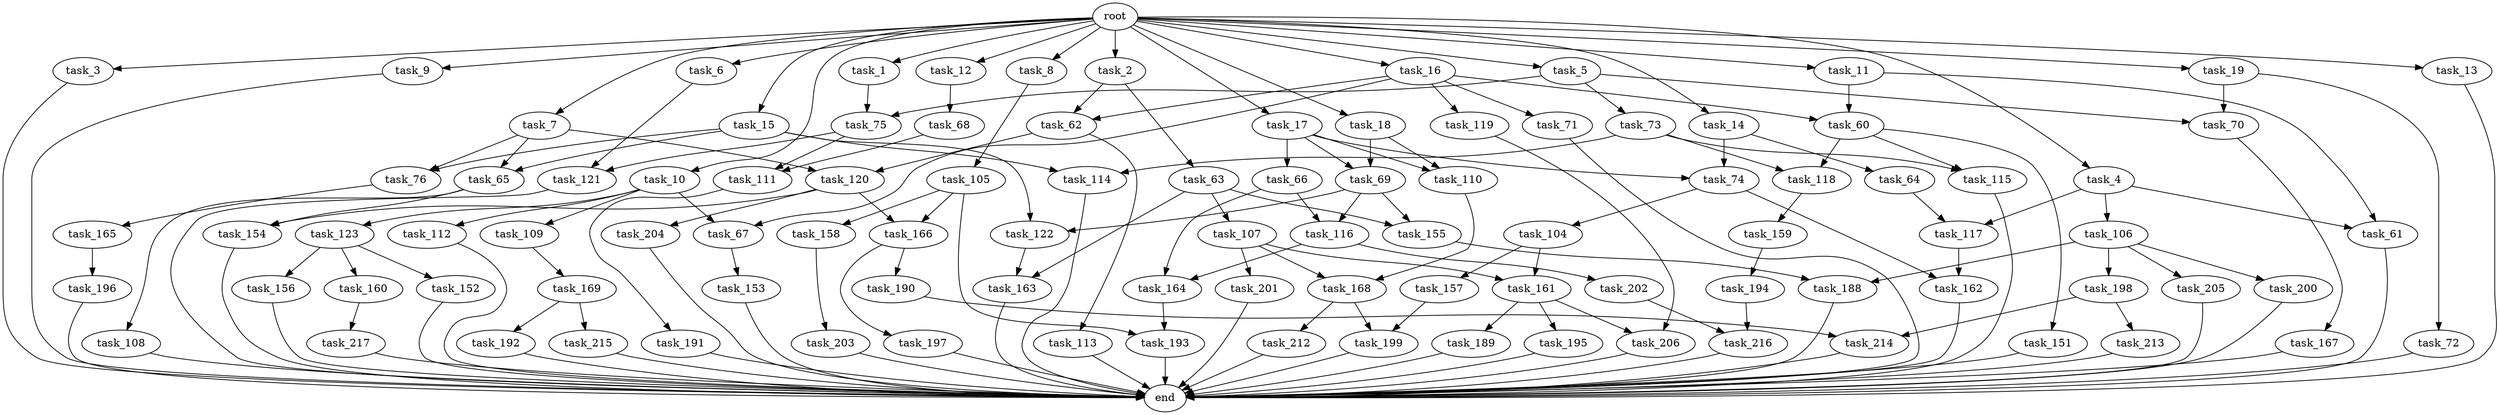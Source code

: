 digraph G {
  root [size="0.000000"];
  task_1 [size="1024.000000"];
  task_2 [size="1024.000000"];
  task_3 [size="1024.000000"];
  task_4 [size="1024.000000"];
  task_5 [size="1024.000000"];
  task_6 [size="1024.000000"];
  task_7 [size="1024.000000"];
  task_8 [size="1024.000000"];
  task_9 [size="1024.000000"];
  task_10 [size="1024.000000"];
  task_11 [size="1024.000000"];
  task_12 [size="1024.000000"];
  task_13 [size="1024.000000"];
  task_14 [size="1024.000000"];
  task_15 [size="1024.000000"];
  task_16 [size="1024.000000"];
  task_17 [size="1024.000000"];
  task_18 [size="1024.000000"];
  task_19 [size="1024.000000"];
  task_60 [size="1073741824000.000000"];
  task_61 [size="1168231104512.000000"];
  task_62 [size="429496729600.000000"];
  task_63 [size="214748364800.000000"];
  task_64 [size="137438953472.000000"];
  task_65 [size="970662608896.000000"];
  task_66 [size="77309411328.000000"];
  task_67 [size="1073741824000.000000"];
  task_68 [size="34359738368.000000"];
  task_69 [size="154618822656.000000"];
  task_70 [size="386547056640.000000"];
  task_71 [size="214748364800.000000"];
  task_72 [size="309237645312.000000"];
  task_73 [size="77309411328.000000"];
  task_74 [size="214748364800.000000"];
  task_75 [size="936302870528.000000"];
  task_76 [size="970662608896.000000"];
  task_104 [size="214748364800.000000"];
  task_105 [size="214748364800.000000"];
  task_106 [size="309237645312.000000"];
  task_107 [size="420906795008.000000"];
  task_108 [size="137438953472.000000"];
  task_109 [size="858993459200.000000"];
  task_110 [size="154618822656.000000"];
  task_111 [size="627065225216.000000"];
  task_112 [size="858993459200.000000"];
  task_113 [size="858993459200.000000"];
  task_114 [size="627065225216.000000"];
  task_115 [size="111669149696.000000"];
  task_116 [size="352187318272.000000"];
  task_117 [size="618475290624.000000"];
  task_118 [size="111669149696.000000"];
  task_119 [size="214748364800.000000"];
  task_120 [size="1279900254208.000000"];
  task_121 [size="764504178688.000000"];
  task_122 [size="687194767360.000000"];
  task_123 [size="858993459200.000000"];
  task_151 [size="34359738368.000000"];
  task_152 [size="309237645312.000000"];
  task_153 [size="695784701952.000000"];
  task_154 [size="274877906944.000000"];
  task_155 [size="558345748480.000000"];
  task_156 [size="309237645312.000000"];
  task_157 [size="549755813888.000000"];
  task_158 [size="77309411328.000000"];
  task_159 [size="214748364800.000000"];
  task_160 [size="309237645312.000000"];
  task_161 [size="1099511627776.000000"];
  task_162 [size="292057776128.000000"];
  task_163 [size="970662608896.000000"];
  task_164 [size="429496729600.000000"];
  task_165 [size="77309411328.000000"];
  task_166 [size="214748364800.000000"];
  task_167 [size="34359738368.000000"];
  task_168 [size="858993459200.000000"];
  task_169 [size="858993459200.000000"];
  task_188 [size="996432412672.000000"];
  task_189 [size="858993459200.000000"];
  task_190 [size="420906795008.000000"];
  task_191 [size="695784701952.000000"];
  task_192 [size="549755813888.000000"];
  task_193 [size="154618822656.000000"];
  task_194 [size="34359738368.000000"];
  task_195 [size="858993459200.000000"];
  task_196 [size="695784701952.000000"];
  task_197 [size="420906795008.000000"];
  task_198 [size="858993459200.000000"];
  task_199 [size="343597383680.000000"];
  task_200 [size="858993459200.000000"];
  task_201 [size="549755813888.000000"];
  task_202 [size="214748364800.000000"];
  task_203 [size="309237645312.000000"];
  task_204 [size="137438953472.000000"];
  task_205 [size="858993459200.000000"];
  task_206 [size="1073741824000.000000"];
  task_212 [size="309237645312.000000"];
  task_213 [size="214748364800.000000"];
  task_214 [size="429496729600.000000"];
  task_215 [size="549755813888.000000"];
  task_216 [size="833223655424.000000"];
  task_217 [size="34359738368.000000"];
  end [size="0.000000"];

  root -> task_1 [size="1.000000"];
  root -> task_2 [size="1.000000"];
  root -> task_3 [size="1.000000"];
  root -> task_4 [size="1.000000"];
  root -> task_5 [size="1.000000"];
  root -> task_6 [size="1.000000"];
  root -> task_7 [size="1.000000"];
  root -> task_8 [size="1.000000"];
  root -> task_9 [size="1.000000"];
  root -> task_10 [size="1.000000"];
  root -> task_11 [size="1.000000"];
  root -> task_12 [size="1.000000"];
  root -> task_13 [size="1.000000"];
  root -> task_14 [size="1.000000"];
  root -> task_15 [size="1.000000"];
  root -> task_16 [size="1.000000"];
  root -> task_17 [size="1.000000"];
  root -> task_18 [size="1.000000"];
  root -> task_19 [size="1.000000"];
  task_1 -> task_75 [size="838860800.000000"];
  task_2 -> task_62 [size="209715200.000000"];
  task_2 -> task_63 [size="209715200.000000"];
  task_3 -> end [size="1.000000"];
  task_4 -> task_61 [size="301989888.000000"];
  task_4 -> task_106 [size="301989888.000000"];
  task_4 -> task_117 [size="301989888.000000"];
  task_5 -> task_70 [size="75497472.000000"];
  task_5 -> task_73 [size="75497472.000000"];
  task_5 -> task_75 [size="75497472.000000"];
  task_6 -> task_121 [size="209715200.000000"];
  task_7 -> task_65 [size="411041792.000000"];
  task_7 -> task_76 [size="411041792.000000"];
  task_7 -> task_120 [size="411041792.000000"];
  task_8 -> task_105 [size="209715200.000000"];
  task_9 -> end [size="1.000000"];
  task_10 -> task_67 [size="838860800.000000"];
  task_10 -> task_109 [size="838860800.000000"];
  task_10 -> task_112 [size="838860800.000000"];
  task_10 -> task_123 [size="838860800.000000"];
  task_11 -> task_60 [size="838860800.000000"];
  task_11 -> task_61 [size="838860800.000000"];
  task_12 -> task_68 [size="33554432.000000"];
  task_13 -> end [size="1.000000"];
  task_14 -> task_64 [size="134217728.000000"];
  task_14 -> task_74 [size="134217728.000000"];
  task_15 -> task_65 [size="536870912.000000"];
  task_15 -> task_76 [size="536870912.000000"];
  task_15 -> task_114 [size="536870912.000000"];
  task_15 -> task_122 [size="536870912.000000"];
  task_16 -> task_60 [size="209715200.000000"];
  task_16 -> task_62 [size="209715200.000000"];
  task_16 -> task_67 [size="209715200.000000"];
  task_16 -> task_71 [size="209715200.000000"];
  task_16 -> task_119 [size="209715200.000000"];
  task_17 -> task_66 [size="75497472.000000"];
  task_17 -> task_69 [size="75497472.000000"];
  task_17 -> task_74 [size="75497472.000000"];
  task_17 -> task_110 [size="75497472.000000"];
  task_18 -> task_69 [size="75497472.000000"];
  task_18 -> task_110 [size="75497472.000000"];
  task_19 -> task_70 [size="301989888.000000"];
  task_19 -> task_72 [size="301989888.000000"];
  task_60 -> task_115 [size="33554432.000000"];
  task_60 -> task_118 [size="33554432.000000"];
  task_60 -> task_151 [size="33554432.000000"];
  task_61 -> end [size="1.000000"];
  task_62 -> task_113 [size="838860800.000000"];
  task_62 -> task_120 [size="838860800.000000"];
  task_63 -> task_107 [size="411041792.000000"];
  task_63 -> task_155 [size="411041792.000000"];
  task_63 -> task_163 [size="411041792.000000"];
  task_64 -> task_117 [size="301989888.000000"];
  task_65 -> task_108 [size="134217728.000000"];
  task_65 -> task_154 [size="134217728.000000"];
  task_66 -> task_116 [size="209715200.000000"];
  task_66 -> task_164 [size="209715200.000000"];
  task_67 -> task_153 [size="679477248.000000"];
  task_68 -> task_111 [size="75497472.000000"];
  task_69 -> task_116 [size="134217728.000000"];
  task_69 -> task_122 [size="134217728.000000"];
  task_69 -> task_155 [size="134217728.000000"];
  task_70 -> task_167 [size="33554432.000000"];
  task_71 -> end [size="1.000000"];
  task_72 -> end [size="1.000000"];
  task_73 -> task_114 [size="75497472.000000"];
  task_73 -> task_115 [size="75497472.000000"];
  task_73 -> task_118 [size="75497472.000000"];
  task_74 -> task_104 [size="209715200.000000"];
  task_74 -> task_162 [size="209715200.000000"];
  task_75 -> task_111 [size="536870912.000000"];
  task_75 -> task_121 [size="536870912.000000"];
  task_76 -> task_165 [size="75497472.000000"];
  task_104 -> task_157 [size="536870912.000000"];
  task_104 -> task_161 [size="536870912.000000"];
  task_105 -> task_158 [size="75497472.000000"];
  task_105 -> task_166 [size="75497472.000000"];
  task_105 -> task_193 [size="75497472.000000"];
  task_106 -> task_188 [size="838860800.000000"];
  task_106 -> task_198 [size="838860800.000000"];
  task_106 -> task_200 [size="838860800.000000"];
  task_106 -> task_205 [size="838860800.000000"];
  task_107 -> task_161 [size="536870912.000000"];
  task_107 -> task_168 [size="536870912.000000"];
  task_107 -> task_201 [size="536870912.000000"];
  task_108 -> end [size="1.000000"];
  task_109 -> task_169 [size="838860800.000000"];
  task_110 -> task_168 [size="301989888.000000"];
  task_111 -> task_191 [size="679477248.000000"];
  task_112 -> end [size="1.000000"];
  task_113 -> end [size="1.000000"];
  task_114 -> end [size="1.000000"];
  task_115 -> end [size="1.000000"];
  task_116 -> task_164 [size="209715200.000000"];
  task_116 -> task_202 [size="209715200.000000"];
  task_117 -> task_162 [size="75497472.000000"];
  task_118 -> task_159 [size="209715200.000000"];
  task_119 -> task_206 [size="209715200.000000"];
  task_120 -> task_154 [size="134217728.000000"];
  task_120 -> task_166 [size="134217728.000000"];
  task_120 -> task_204 [size="134217728.000000"];
  task_121 -> end [size="1.000000"];
  task_122 -> task_163 [size="536870912.000000"];
  task_123 -> task_152 [size="301989888.000000"];
  task_123 -> task_156 [size="301989888.000000"];
  task_123 -> task_160 [size="301989888.000000"];
  task_151 -> end [size="1.000000"];
  task_152 -> end [size="1.000000"];
  task_153 -> end [size="1.000000"];
  task_154 -> end [size="1.000000"];
  task_155 -> task_188 [size="134217728.000000"];
  task_156 -> end [size="1.000000"];
  task_157 -> task_199 [size="33554432.000000"];
  task_158 -> task_203 [size="301989888.000000"];
  task_159 -> task_194 [size="33554432.000000"];
  task_160 -> task_217 [size="33554432.000000"];
  task_161 -> task_189 [size="838860800.000000"];
  task_161 -> task_195 [size="838860800.000000"];
  task_161 -> task_206 [size="838860800.000000"];
  task_162 -> end [size="1.000000"];
  task_163 -> end [size="1.000000"];
  task_164 -> task_193 [size="75497472.000000"];
  task_165 -> task_196 [size="679477248.000000"];
  task_166 -> task_190 [size="411041792.000000"];
  task_166 -> task_197 [size="411041792.000000"];
  task_167 -> end [size="1.000000"];
  task_168 -> task_199 [size="301989888.000000"];
  task_168 -> task_212 [size="301989888.000000"];
  task_169 -> task_192 [size="536870912.000000"];
  task_169 -> task_215 [size="536870912.000000"];
  task_188 -> end [size="1.000000"];
  task_189 -> end [size="1.000000"];
  task_190 -> task_214 [size="209715200.000000"];
  task_191 -> end [size="1.000000"];
  task_192 -> end [size="1.000000"];
  task_193 -> end [size="1.000000"];
  task_194 -> task_216 [size="134217728.000000"];
  task_195 -> end [size="1.000000"];
  task_196 -> end [size="1.000000"];
  task_197 -> end [size="1.000000"];
  task_198 -> task_213 [size="209715200.000000"];
  task_198 -> task_214 [size="209715200.000000"];
  task_199 -> end [size="1.000000"];
  task_200 -> end [size="1.000000"];
  task_201 -> end [size="1.000000"];
  task_202 -> task_216 [size="679477248.000000"];
  task_203 -> end [size="1.000000"];
  task_204 -> end [size="1.000000"];
  task_205 -> end [size="1.000000"];
  task_206 -> end [size="1.000000"];
  task_212 -> end [size="1.000000"];
  task_213 -> end [size="1.000000"];
  task_214 -> end [size="1.000000"];
  task_215 -> end [size="1.000000"];
  task_216 -> end [size="1.000000"];
  task_217 -> end [size="1.000000"];
}
